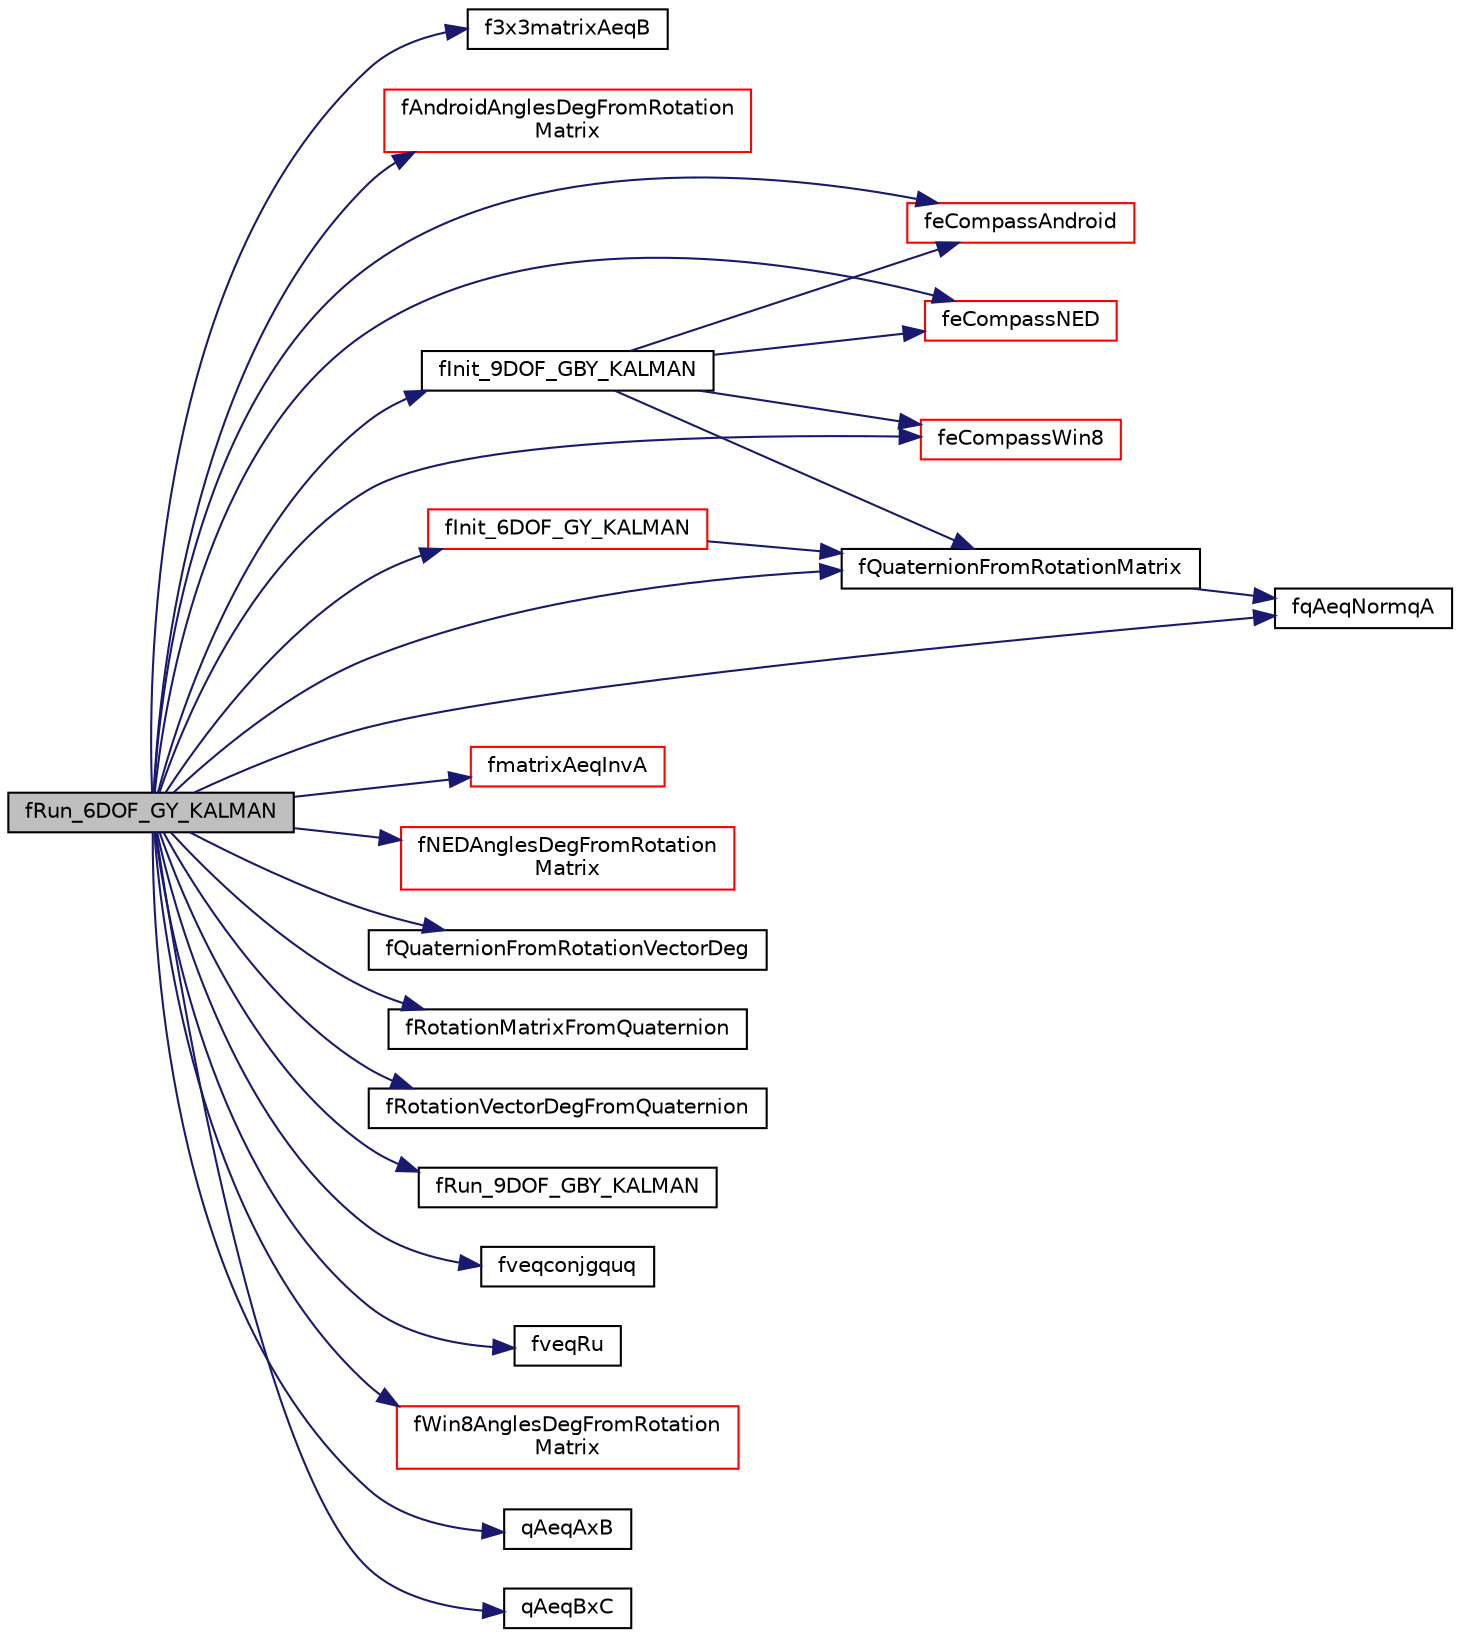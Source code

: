digraph "fRun_6DOF_GY_KALMAN"
{
  edge [fontname="Helvetica",fontsize="10",labelfontname="Helvetica",labelfontsize="10"];
  node [fontname="Helvetica",fontsize="10",shape=record];
  rankdir="LR";
  Node255 [label="fRun_6DOF_GY_KALMAN",height=0.2,width=0.4,color="black", fillcolor="grey75", style="filled", fontcolor="black"];
  Node255 -> Node256 [color="midnightblue",fontsize="10",style="solid",fontname="Helvetica"];
  Node256 [label="f3x3matrixAeqB",height=0.2,width=0.4,color="black", fillcolor="white", style="filled",URL="$matrix_8c.html#ae4f1812ac41a02374b5f6a40cb02a902",tooltip="function sets 3x3 matrix A to 3x3 matrix B "];
  Node255 -> Node257 [color="midnightblue",fontsize="10",style="solid",fontname="Helvetica"];
  Node257 [label="fAndroidAnglesDegFromRotation\lMatrix",height=0.2,width=0.4,color="red", fillcolor="white", style="filled",URL="$orientation_8c.html#a77eeda9a699b1456bb8b02665ad80522",tooltip="extract the Android angles in degrees from the Android rotation matrix "];
  Node255 -> Node263 [color="midnightblue",fontsize="10",style="solid",fontname="Helvetica"];
  Node263 [label="feCompassAndroid",height=0.2,width=0.4,color="red", fillcolor="white", style="filled",URL="$orientation_8c.html#a43ad72cf13f54b0f96355bb7005b6872",tooltip="Android: basic 6DOF e-Compass function, computing rotation matrix fR and magnetic inclination angle f..."];
  Node255 -> Node265 [color="midnightblue",fontsize="10",style="solid",fontname="Helvetica"];
  Node265 [label="feCompassNED",height=0.2,width=0.4,color="red", fillcolor="white", style="filled",URL="$orientation_8c.html#afcde979fba0bcae15591096fe68648c9",tooltip="NED: basic 6DOF e-Compass function, computing rotation matrix fR and magnetic inclination angle fDelt..."];
  Node255 -> Node266 [color="midnightblue",fontsize="10",style="solid",fontname="Helvetica"];
  Node266 [label="feCompassWin8",height=0.2,width=0.4,color="red", fillcolor="white", style="filled",URL="$orientation_8c.html#aabc044b27a0cdd7db677c3203b77de90",tooltip="Win8: basic 6DOF e-Compass function, computing rotation matrix fR and magnetic inclination angle fDel..."];
  Node255 -> Node267 [color="midnightblue",fontsize="10",style="solid",fontname="Helvetica"];
  Node267 [label="fInit_6DOF_GY_KALMAN",height=0.2,width=0.4,color="red", fillcolor="white", style="filled",URL="$fusion_8c.html#adb837744c0801f50a0890f1385ca5c75"];
  Node267 -> Node271 [color="midnightblue",fontsize="10",style="solid",fontname="Helvetica"];
  Node271 [label="fQuaternionFromRotationMatrix",height=0.2,width=0.4,color="black", fillcolor="white", style="filled",URL="$orientation_8c.html#a04da5468213c1687c5b3485f15af288e",tooltip="compute the orientation quaternion from a 3x3 rotation matrix "];
  Node271 -> Node272 [color="midnightblue",fontsize="10",style="solid",fontname="Helvetica"];
  Node272 [label="fqAeqNormqA",height=0.2,width=0.4,color="black", fillcolor="white", style="filled",URL="$orientation_8c.html#a3bcc5aef9bd7abd545d33660aa3ccbd0",tooltip="function normalizes a rotation quaternion and ensures q0 is non-negative "];
  Node255 -> Node273 [color="midnightblue",fontsize="10",style="solid",fontname="Helvetica"];
  Node273 [label="fInit_9DOF_GBY_KALMAN",height=0.2,width=0.4,color="black", fillcolor="white", style="filled",URL="$fusion_8c.html#a5627f82d4cbb9af1102d10ad1bea3699"];
  Node273 -> Node263 [color="midnightblue",fontsize="10",style="solid",fontname="Helvetica"];
  Node273 -> Node265 [color="midnightblue",fontsize="10",style="solid",fontname="Helvetica"];
  Node273 -> Node266 [color="midnightblue",fontsize="10",style="solid",fontname="Helvetica"];
  Node273 -> Node271 [color="midnightblue",fontsize="10",style="solid",fontname="Helvetica"];
  Node255 -> Node274 [color="midnightblue",fontsize="10",style="solid",fontname="Helvetica"];
  Node274 [label="fmatrixAeqInvA",height=0.2,width=0.4,color="red", fillcolor="white", style="filled",URL="$matrix_8c.html#a64363bfcc2226e12d1bc28e7382591cc"];
  Node255 -> Node276 [color="midnightblue",fontsize="10",style="solid",fontname="Helvetica"];
  Node276 [label="fNEDAnglesDegFromRotation\lMatrix",height=0.2,width=0.4,color="red", fillcolor="white", style="filled",URL="$orientation_8c.html#aa781ea4b9430531df4697d3cb39f7454",tooltip="extract the NED angles in degrees from the NED rotation matrix "];
  Node255 -> Node272 [color="midnightblue",fontsize="10",style="solid",fontname="Helvetica"];
  Node255 -> Node271 [color="midnightblue",fontsize="10",style="solid",fontname="Helvetica"];
  Node255 -> Node277 [color="midnightblue",fontsize="10",style="solid",fontname="Helvetica"];
  Node277 [label="fQuaternionFromRotationVectorDeg",height=0.2,width=0.4,color="black", fillcolor="white", style="filled",URL="$orientation_8c.html#a9f946d534fae22e9e68b9f0e2e2822ef",tooltip="computes normalized rotation quaternion from a rotation vector (deg) "];
  Node255 -> Node278 [color="midnightblue",fontsize="10",style="solid",fontname="Helvetica"];
  Node278 [label="fRotationMatrixFromQuaternion",height=0.2,width=0.4,color="black", fillcolor="white", style="filled",URL="$orientation_8c.html#ab93a6fd700fd1557e9b8f6796bfe3035",tooltip="compute the rotation matrix from an orientation quaternion "];
  Node255 -> Node279 [color="midnightblue",fontsize="10",style="solid",fontname="Helvetica"];
  Node279 [label="fRotationVectorDegFromQuaternion",height=0.2,width=0.4,color="black", fillcolor="white", style="filled",URL="$orientation_8c.html#aa48ae334cf6bbedf2b9e7423d17cb4ac",tooltip="computes rotation vector (deg) from rotation quaternion "];
  Node255 -> Node280 [color="midnightblue",fontsize="10",style="solid",fontname="Helvetica"];
  Node280 [label="fRun_9DOF_GBY_KALMAN",height=0.2,width=0.4,color="black", fillcolor="white", style="filled",URL="$fusion_8h.html#a2288989efddb6c41fd593b2f75b7a844"];
  Node255 -> Node281 [color="midnightblue",fontsize="10",style="solid",fontname="Helvetica"];
  Node281 [label="fveqconjgquq",height=0.2,width=0.4,color="black", fillcolor="white", style="filled",URL="$orientation_8c.html#a4ced4d83316052e2c97ce2746abdc1e0"];
  Node255 -> Node282 [color="midnightblue",fontsize="10",style="solid",fontname="Helvetica"];
  Node282 [label="fveqRu",height=0.2,width=0.4,color="black", fillcolor="white", style="filled",URL="$matrix_8c.html#ae53011a90e9f9b3bcd60085e94feaf32"];
  Node255 -> Node283 [color="midnightblue",fontsize="10",style="solid",fontname="Helvetica"];
  Node283 [label="fWin8AnglesDegFromRotation\lMatrix",height=0.2,width=0.4,color="red", fillcolor="white", style="filled",URL="$orientation_8c.html#a13cd93780206a620abc7bdf7907e6dc6",tooltip="extract the Windows 8 angles in degrees from the Windows 8 rotation matrix "];
  Node255 -> Node284 [color="midnightblue",fontsize="10",style="solid",fontname="Helvetica"];
  Node284 [label="qAeqAxB",height=0.2,width=0.4,color="black", fillcolor="white", style="filled",URL="$orientation_8c.html#a22a32becfcb162db012f41ff4f3bc942",tooltip="function compute the quaternion product qA = qA * qB "];
  Node255 -> Node285 [color="midnightblue",fontsize="10",style="solid",fontname="Helvetica"];
  Node285 [label="qAeqBxC",height=0.2,width=0.4,color="black", fillcolor="white", style="filled",URL="$orientation_8c.html#a12448c36b93d8f3375ce000ef4527b4a",tooltip="function compute the quaternion product qB * qC "];
}
